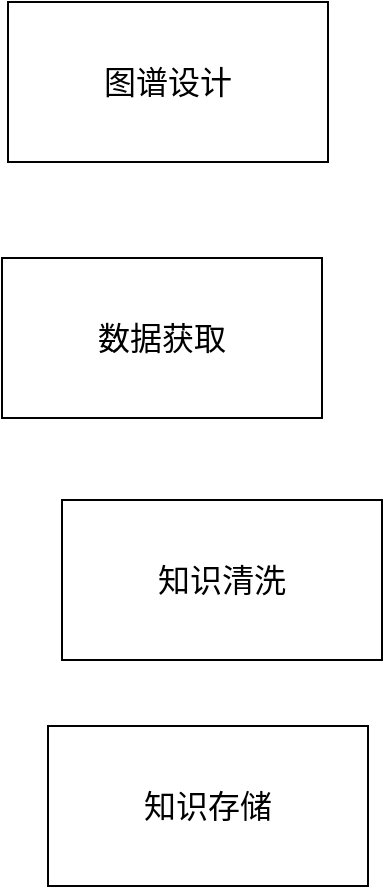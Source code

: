 <mxfile version="21.1.5" type="github" pages="3">
  <diagram name="第 1 页" id="-aVsNrnF_8gHf0IKY5F8">
    <mxGraphModel dx="2090" dy="1349" grid="0" gridSize="10" guides="1" tooltips="1" connect="1" arrows="1" fold="1" page="0" pageScale="1" pageWidth="827" pageHeight="1169" math="0" shadow="0">
      <root>
        <mxCell id="0" />
        <mxCell id="1" parent="0" />
        <mxCell id="UpychFrcX26uiWEWQqyb-2" value="图谱设计" style="rounded=0;whiteSpace=wrap;html=1;fontSize=16;" parent="1" vertex="1">
          <mxGeometry x="-634" y="-666" width="160" height="80" as="geometry" />
        </mxCell>
        <mxCell id="UpychFrcX26uiWEWQqyb-3" value="数据获取" style="rounded=0;whiteSpace=wrap;html=1;fontSize=16;" parent="1" vertex="1">
          <mxGeometry x="-637" y="-538" width="160" height="80" as="geometry" />
        </mxCell>
        <mxCell id="UpychFrcX26uiWEWQqyb-4" value="知识清洗" style="rounded=0;whiteSpace=wrap;html=1;fontSize=16;" parent="1" vertex="1">
          <mxGeometry x="-607" y="-417" width="160" height="80" as="geometry" />
        </mxCell>
        <mxCell id="UpychFrcX26uiWEWQqyb-5" value="知识存储" style="rounded=0;whiteSpace=wrap;html=1;fontSize=16;" parent="1" vertex="1">
          <mxGeometry x="-614" y="-304" width="160" height="80" as="geometry" />
        </mxCell>
      </root>
    </mxGraphModel>
  </diagram>
  <diagram id="ShY-G_PGuiU243fyy5fX" name="第 2 页">
    <mxGraphModel dx="1690" dy="949" grid="0" gridSize="10" guides="1" tooltips="1" connect="1" arrows="1" fold="1" page="0" pageScale="1" pageWidth="827" pageHeight="1169" math="0" shadow="0">
      <root>
        <mxCell id="0" />
        <mxCell id="1" parent="0" />
        <mxCell id="MyQw1LSfA7YkKkkmMyBF-1" value="数据收集" style="rounded=0;whiteSpace=wrap;html=1;fontSize=16;" parent="1" vertex="1">
          <mxGeometry x="45" y="-69" width="120" height="60" as="geometry" />
        </mxCell>
        <mxCell id="MyQw1LSfA7YkKkkmMyBF-2" value="知识清洗" style="rounded=0;whiteSpace=wrap;html=1;fontSize=16;" parent="1" vertex="1">
          <mxGeometry x="106" y="27" width="120" height="60" as="geometry" />
        </mxCell>
        <mxCell id="MyQw1LSfA7YkKkkmMyBF-3" value="图谱设计" style="rounded=0;whiteSpace=wrap;html=1;fontSize=16;" parent="1" vertex="1">
          <mxGeometry x="203" y="-69" width="120" height="60" as="geometry" />
        </mxCell>
        <mxCell id="MyQw1LSfA7YkKkkmMyBF-4" value="结构化采集" style="rounded=0;whiteSpace=wrap;html=1;fontSize=16;" parent="1" vertex="1">
          <mxGeometry x="-118" y="-25" width="120" height="60" as="geometry" />
        </mxCell>
        <mxCell id="MyQw1LSfA7YkKkkmMyBF-5" value="非结构化抽取" style="rounded=0;whiteSpace=wrap;html=1;fontSize=16;" parent="1" vertex="1">
          <mxGeometry x="-118" y="-94" width="120" height="60" as="geometry" />
        </mxCell>
        <mxCell id="MyQw1LSfA7YkKkkmMyBF-6" value="需求分析" style="rounded=0;whiteSpace=wrap;html=1;fontSize=16;" parent="1" vertex="1">
          <mxGeometry x="106" y="-231" width="120" height="60" as="geometry" />
        </mxCell>
        <mxCell id="MyQw1LSfA7YkKkkmMyBF-7" value="问答系统" style="rounded=0;whiteSpace=wrap;html=1;fontSize=16;" parent="1" vertex="1">
          <mxGeometry x="-148" y="361" width="120" height="60" as="geometry" />
        </mxCell>
        <mxCell id="MyQw1LSfA7YkKkkmMyBF-8" value="知识推理" style="rounded=0;whiteSpace=wrap;html=1;fontSize=16;" parent="1" vertex="1">
          <mxGeometry x="144" y="367" width="120" height="60" as="geometry" />
        </mxCell>
        <mxCell id="MyQw1LSfA7YkKkkmMyBF-9" value="知识检索" style="rounded=0;whiteSpace=wrap;html=1;fontSize=16;" parent="1" vertex="1">
          <mxGeometry x="-5" y="365" width="120" height="60" as="geometry" />
        </mxCell>
        <mxCell id="MyQw1LSfA7YkKkkmMyBF-10" value="&lt;h1&gt;需求层&lt;/h1&gt;" style="text;html=1;strokeColor=none;fillColor=none;spacing=5;spacingTop=-20;whiteSpace=wrap;overflow=hidden;rounded=0;fontSize=16;" parent="1" vertex="1">
          <mxGeometry x="495" y="-257" width="116" height="58" as="geometry" />
        </mxCell>
        <mxCell id="MyQw1LSfA7YkKkkmMyBF-11" value="&lt;h1&gt;应用层&lt;/h1&gt;" style="text;html=1;strokeColor=none;fillColor=none;spacing=5;spacingTop=-20;whiteSpace=wrap;overflow=hidden;rounded=0;fontSize=16;" parent="1" vertex="1">
          <mxGeometry x="484" y="300" width="110" height="61" as="geometry" />
        </mxCell>
        <mxCell id="MyQw1LSfA7YkKkkmMyBF-12" value="&lt;h1&gt;模型层&lt;/h1&gt;" style="text;html=1;strokeColor=none;fillColor=none;spacing=5;spacingTop=-20;whiteSpace=wrap;overflow=hidden;rounded=0;fontSize=16;" parent="1" vertex="1">
          <mxGeometry x="495" y="-50" width="113" height="58" as="geometry" />
        </mxCell>
        <mxCell id="MyQw1LSfA7YkKkkmMyBF-13" value="知识存储" style="rounded=0;whiteSpace=wrap;html=1;fontSize=16;" parent="1" vertex="1">
          <mxGeometry x="106" y="125" width="120" height="60" as="geometry" />
        </mxCell>
      </root>
    </mxGraphModel>
  </diagram>
  <diagram id="hBeZea8c1uOzhgBP8azI" name="第 3 页">
    <mxGraphModel dx="1843" dy="1184" grid="0" gridSize="10" guides="1" tooltips="1" connect="1" arrows="1" fold="1" page="0" pageScale="1" pageWidth="827" pageHeight="1169" math="0" shadow="0">
      <root>
        <mxCell id="0" />
        <mxCell id="1" parent="0" />
        <mxCell id="yZnVkMewNSaR4xHKhwfL-4" value="" style="edgeStyle=orthogonalEdgeStyle;rounded=0;orthogonalLoop=1;jettySize=auto;html=1;" edge="1" parent="1" source="ZFPpcaxokPsKFjSr4WAa-1" target="fXVN_lAQVUm-6JrW5ghk-9">
          <mxGeometry relative="1" as="geometry" />
        </mxCell>
        <mxCell id="ZFPpcaxokPsKFjSr4WAa-1" value="营养学知识图谱" style="shape=datastore;whiteSpace=wrap;html=1;fontSize=16;" parent="1" vertex="1">
          <mxGeometry x="393" y="570" width="138" height="74" as="geometry" />
        </mxCell>
        <mxCell id="yZnVkMewNSaR4xHKhwfL-23" style="edgeStyle=orthogonalEdgeStyle;rounded=0;orthogonalLoop=1;jettySize=auto;html=1;" edge="1" parent="1" source="fXVN_lAQVUm-6JrW5ghk-4" target="fXVN_lAQVUm-6JrW5ghk-6">
          <mxGeometry relative="1" as="geometry" />
        </mxCell>
        <mxCell id="fXVN_lAQVUm-6JrW5ghk-4" value="文本" style="shape=parallelogram;html=1;strokeWidth=2;perimeter=parallelogramPerimeter;whiteSpace=wrap;rounded=1;arcSize=12;size=0.23;" parent="1" vertex="1">
          <mxGeometry x="412" y="50" width="100" height="60" as="geometry" />
        </mxCell>
        <mxCell id="yZnVkMewNSaR4xHKhwfL-21" value="" style="edgeStyle=orthogonalEdgeStyle;rounded=0;orthogonalLoop=1;jettySize=auto;html=1;" edge="1" parent="1" source="fXVN_lAQVUm-6JrW5ghk-5" target="yZnVkMewNSaR4xHKhwfL-15">
          <mxGeometry relative="1" as="geometry" />
        </mxCell>
        <mxCell id="fXVN_lAQVUm-6JrW5ghk-5" value="语音" style="shape=parallelogram;html=1;strokeWidth=2;perimeter=parallelogramPerimeter;whiteSpace=wrap;rounded=1;arcSize=12;size=0.23;" parent="1" vertex="1">
          <mxGeometry x="112" y="110" width="100" height="60" as="geometry" />
        </mxCell>
        <mxCell id="yZnVkMewNSaR4xHKhwfL-1" value="" style="edgeStyle=orthogonalEdgeStyle;rounded=0;orthogonalLoop=1;jettySize=auto;html=1;" edge="1" parent="1" source="fXVN_lAQVUm-6JrW5ghk-6" target="fXVN_lAQVUm-6JrW5ghk-7">
          <mxGeometry relative="1" as="geometry" />
        </mxCell>
        <mxCell id="fXVN_lAQVUm-6JrW5ghk-6" value="问句分类" style="rounded=1;whiteSpace=wrap;html=1;absoluteArcSize=1;arcSize=14;strokeWidth=2;" parent="1" vertex="1">
          <mxGeometry x="412" y="141" width="100" height="100" as="geometry" />
        </mxCell>
        <mxCell id="yZnVkMewNSaR4xHKhwfL-2" value="" style="edgeStyle=orthogonalEdgeStyle;rounded=0;orthogonalLoop=1;jettySize=auto;html=1;" edge="1" parent="1" source="fXVN_lAQVUm-6JrW5ghk-7" target="fXVN_lAQVUm-6JrW5ghk-8">
          <mxGeometry relative="1" as="geometry" />
        </mxCell>
        <mxCell id="fXVN_lAQVUm-6JrW5ghk-7" value="问句解析" style="rounded=1;whiteSpace=wrap;html=1;absoluteArcSize=1;arcSize=14;strokeWidth=2;" parent="1" vertex="1">
          <mxGeometry x="412" y="269" width="100" height="100" as="geometry" />
        </mxCell>
        <mxCell id="yZnVkMewNSaR4xHKhwfL-3" value="" style="edgeStyle=orthogonalEdgeStyle;rounded=0;orthogonalLoop=1;jettySize=auto;html=1;" edge="1" parent="1" source="fXVN_lAQVUm-6JrW5ghk-8" target="ZFPpcaxokPsKFjSr4WAa-1">
          <mxGeometry relative="1" as="geometry" />
        </mxCell>
        <mxCell id="fXVN_lAQVUm-6JrW5ghk-8" value="数据层转换" style="rounded=1;whiteSpace=wrap;html=1;absoluteArcSize=1;arcSize=14;strokeWidth=2;" parent="1" vertex="1">
          <mxGeometry x="412" y="400" width="100" height="100" as="geometry" />
        </mxCell>
        <mxCell id="yZnVkMewNSaR4xHKhwfL-5" value="" style="edgeStyle=orthogonalEdgeStyle;rounded=0;orthogonalLoop=1;jettySize=auto;html=1;" edge="1" parent="1" source="fXVN_lAQVUm-6JrW5ghk-9" target="fXVN_lAQVUm-6JrW5ghk-14">
          <mxGeometry relative="1" as="geometry" />
        </mxCell>
        <mxCell id="fXVN_lAQVUm-6JrW5ghk-9" value="返回结果" style="shape=parallelogram;html=1;strokeWidth=2;perimeter=parallelogramPerimeter;whiteSpace=wrap;rounded=1;arcSize=12;size=0.23;" parent="1" vertex="1">
          <mxGeometry x="572" y="577" width="100" height="60" as="geometry" />
        </mxCell>
        <mxCell id="fXVN_lAQVUm-6JrW5ghk-14" value="结束" style="strokeWidth=2;html=1;shape=mxgraph.flowchart.terminator;whiteSpace=wrap;" parent="1" vertex="1">
          <mxGeometry x="709" y="577" width="100" height="60" as="geometry" />
        </mxCell>
        <mxCell id="fXVN_lAQVUm-6JrW5ghk-15" value="开始" style="strokeWidth=2;html=1;shape=mxgraph.flowchart.terminator;whiteSpace=wrap;" parent="1" vertex="1">
          <mxGeometry x="409" y="-187" width="100" height="60" as="geometry" />
        </mxCell>
        <mxCell id="fXVN_lAQVUm-6JrW5ghk-16" value="" style="swimlane;startSize=0;" parent="1" vertex="1">
          <mxGeometry x="107" y="308" width="255" height="304" as="geometry" />
        </mxCell>
        <mxCell id="fXVN_lAQVUm-6JrW5ghk-17" value="classifier" style="whiteSpace=wrap;html=1;" parent="fXVN_lAQVUm-6JrW5ghk-16" vertex="1">
          <mxGeometry x="23" y="11" width="120" height="60" as="geometry" />
        </mxCell>
        <mxCell id="fXVN_lAQVUm-6JrW5ghk-19" value="db" style="whiteSpace=wrap;html=1;" parent="fXVN_lAQVUm-6JrW5ghk-16" vertex="1">
          <mxGeometry x="32" y="198" width="120" height="60" as="geometry" />
        </mxCell>
        <mxCell id="fXVN_lAQVUm-6JrW5ghk-18" value="parser" style="whiteSpace=wrap;html=1;" parent="fXVN_lAQVUm-6JrW5ghk-16" vertex="1">
          <mxGeometry x="32" y="105" width="120" height="60" as="geometry" />
        </mxCell>
        <mxCell id="yZnVkMewNSaR4xHKhwfL-12" value="" style="edgeStyle=orthogonalEdgeStyle;rounded=0;orthogonalLoop=1;jettySize=auto;html=1;" edge="1" parent="1" source="yZnVkMewNSaR4xHKhwfL-11" target="fXVN_lAQVUm-6JrW5ghk-4">
          <mxGeometry relative="1" as="geometry" />
        </mxCell>
        <mxCell id="yZnVkMewNSaR4xHKhwfL-14" value="" style="edgeStyle=orthogonalEdgeStyle;rounded=0;orthogonalLoop=1;jettySize=auto;html=1;" edge="1" parent="1" source="yZnVkMewNSaR4xHKhwfL-11" target="fXVN_lAQVUm-6JrW5ghk-5">
          <mxGeometry relative="1" as="geometry">
            <mxPoint x="342" y="-54" as="targetPoint" />
          </mxGeometry>
        </mxCell>
        <mxCell id="yZnVkMewNSaR4xHKhwfL-11" value="选择输入方式" style="strokeWidth=2;html=1;shape=mxgraph.flowchart.decision;whiteSpace=wrap;" vertex="1" parent="1">
          <mxGeometry x="412" y="-104" width="100" height="100" as="geometry" />
        </mxCell>
        <mxCell id="yZnVkMewNSaR4xHKhwfL-22" style="edgeStyle=orthogonalEdgeStyle;rounded=0;orthogonalLoop=1;jettySize=auto;html=1;" edge="1" parent="1" source="yZnVkMewNSaR4xHKhwfL-15" target="fXVN_lAQVUm-6JrW5ghk-4">
          <mxGeometry relative="1" as="geometry" />
        </mxCell>
        <mxCell id="yZnVkMewNSaR4xHKhwfL-15" value="语音识别" style="rounded=1;whiteSpace=wrap;html=1;absoluteArcSize=1;arcSize=14;strokeWidth=2;" vertex="1" parent="1">
          <mxGeometry x="273" y="90" width="100" height="100" as="geometry" />
        </mxCell>
        <mxCell id="yZnVkMewNSaR4xHKhwfL-18" value="" style="swimlane;startSize=0;" vertex="1" parent="1">
          <mxGeometry x="738" y="302" width="200" height="200" as="geometry" />
        </mxCell>
        <mxCell id="yZnVkMewNSaR4xHKhwfL-19" value="组件" style="text;html=1;strokeColor=none;fillColor=none;align=center;verticalAlign=middle;whiteSpace=wrap;rounded=0;" vertex="1" parent="1">
          <mxGeometry y="323" width="60" height="30" as="geometry" />
        </mxCell>
        <mxCell id="yZnVkMewNSaR4xHKhwfL-20" value="细节" style="text;html=1;strokeColor=none;fillColor=none;align=center;verticalAlign=middle;whiteSpace=wrap;rounded=0;" vertex="1" parent="1">
          <mxGeometry x="751" y="255" width="60" height="30" as="geometry" />
        </mxCell>
        <mxCell id="yZnVkMewNSaR4xHKhwfL-25" value="Ruler" style="rounded=0;whiteSpace=wrap;html=1;" vertex="1" parent="1">
          <mxGeometry x="908" y="891" width="120" height="60" as="geometry" />
        </mxCell>
        <mxCell id="yZnVkMewNSaR4xHKhwfL-26" value="Word&amp;nbsp; Expansion" style="rounded=0;whiteSpace=wrap;html=1;" vertex="1" parent="1">
          <mxGeometry x="887" y="1009" width="120" height="60" as="geometry" />
        </mxCell>
        <mxCell id="yZnVkMewNSaR4xHKhwfL-27" value="WordKB" style="rounded=0;whiteSpace=wrap;html=1;" vertex="1" parent="1">
          <mxGeometry x="1089" y="737" width="120" height="60" as="geometry" />
        </mxCell>
        <mxCell id="yZnVkMewNSaR4xHKhwfL-28" value="Ruler" style="rounded=0;whiteSpace=wrap;html=1;" vertex="1" parent="1">
          <mxGeometry x="1089" y="667" width="120" height="60" as="geometry" />
        </mxCell>
        <mxCell id="yZnVkMewNSaR4xHKhwfL-29" value="template" style="rounded=0;whiteSpace=wrap;html=1;" vertex="1" parent="1">
          <mxGeometry x="1280" y="843" width="120" height="60" as="geometry" />
        </mxCell>
        <mxCell id="yZnVkMewNSaR4xHKhwfL-30" value="slot filling" style="rounded=0;whiteSpace=wrap;html=1;" vertex="1" parent="1">
          <mxGeometry x="1280" y="774" width="120" height="60" as="geometry" />
        </mxCell>
      </root>
    </mxGraphModel>
  </diagram>
</mxfile>
